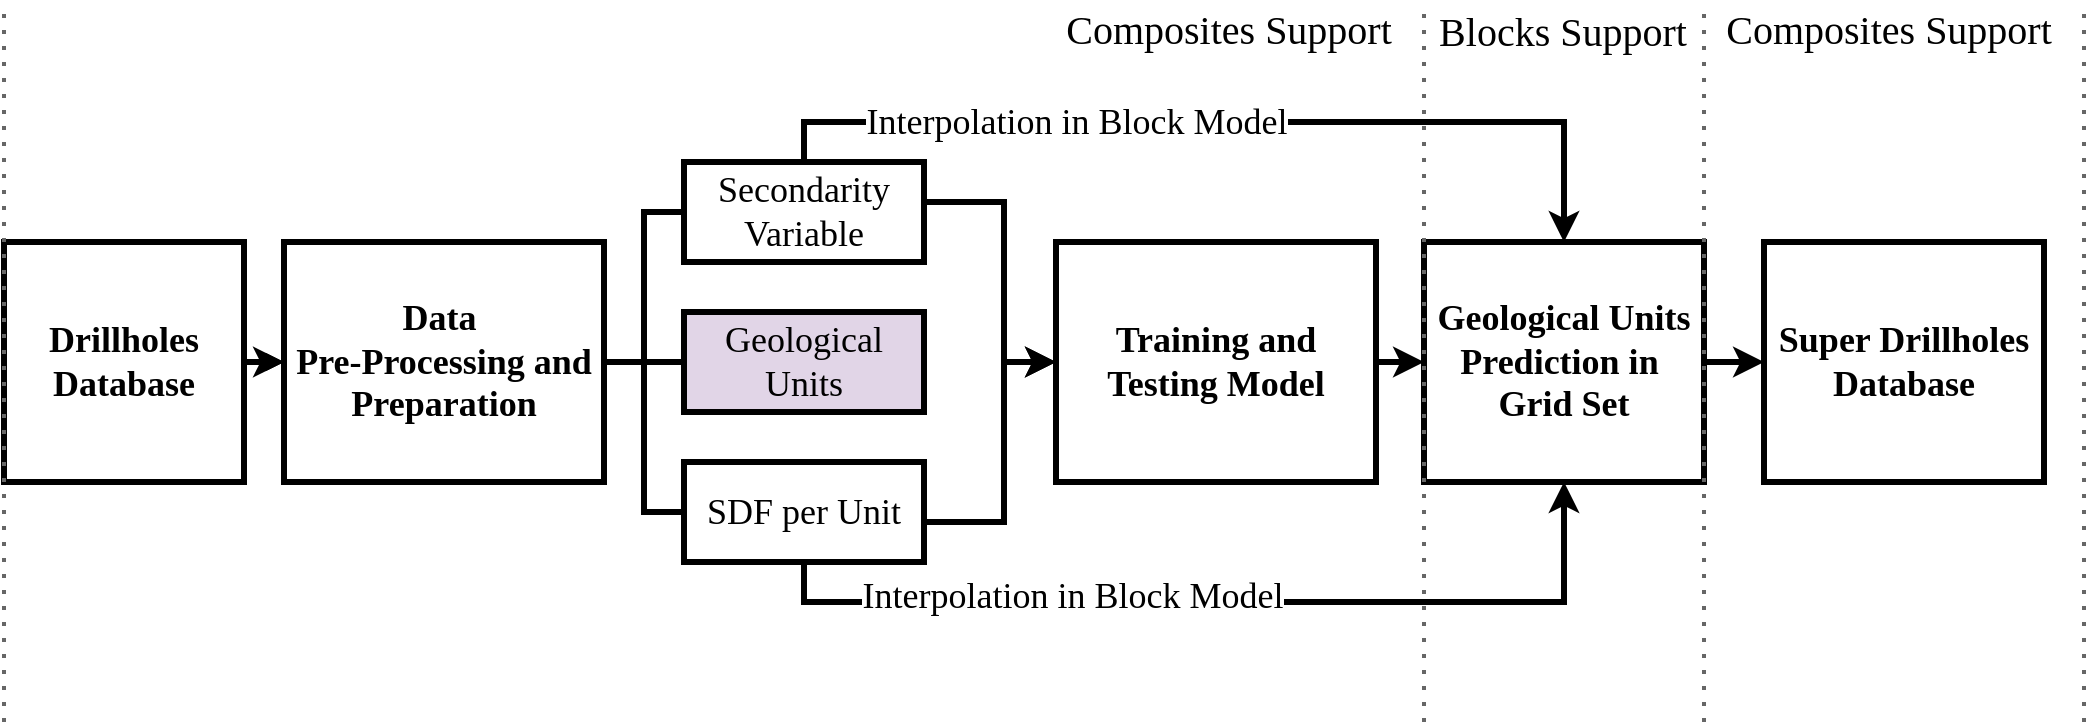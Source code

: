 <mxfile version="27.2.0">
  <diagram name="Página-1" id="S8U-x5zmdfpuhueGBNwN">
    <mxGraphModel dx="2015" dy="503" grid="1" gridSize="10" guides="1" tooltips="1" connect="1" arrows="1" fold="1" page="1" pageScale="1" pageWidth="1169" pageHeight="827" math="0" shadow="0">
      <root>
        <mxCell id="0" />
        <mxCell id="1" parent="0" />
        <mxCell id="-i16baqEdhxGcpIUMj6I-20" style="edgeStyle=orthogonalEdgeStyle;rounded=0;orthogonalLoop=1;jettySize=auto;html=1;exitX=1;exitY=0.5;exitDx=0;exitDy=0;entryX=0;entryY=0.5;entryDx=0;entryDy=0;strokeWidth=3;fontSize=18;fontFamily=Times New Roman;fontStyle=1" parent="1" source="-i16baqEdhxGcpIUMj6I-1" target="-i16baqEdhxGcpIUMj6I-16" edge="1">
          <mxGeometry relative="1" as="geometry" />
        </mxCell>
        <mxCell id="-i16baqEdhxGcpIUMj6I-79" value="" style="edgeStyle=orthogonalEdgeStyle;rounded=0;orthogonalLoop=1;jettySize=auto;html=1;fontFamily=Times New Roman;fontSize=18;fontStyle=1" parent="1" source="-i16baqEdhxGcpIUMj6I-1" target="-i16baqEdhxGcpIUMj6I-16" edge="1">
          <mxGeometry relative="1" as="geometry" />
        </mxCell>
        <mxCell id="-i16baqEdhxGcpIUMj6I-1" value="&lt;font&gt;Drillholes Database&lt;/font&gt;" style="rounded=0;whiteSpace=wrap;html=1;strokeWidth=3;fillStyle=auto;glass=0;shadow=0;fontFamily=Times New Roman;fontSize=18;fontStyle=1" parent="1" vertex="1">
          <mxGeometry y="200" width="120" height="120" as="geometry" />
        </mxCell>
        <mxCell id="-i16baqEdhxGcpIUMj6I-100" style="edgeStyle=orthogonalEdgeStyle;rounded=0;orthogonalLoop=1;jettySize=auto;html=1;exitX=1;exitY=0.5;exitDx=0;exitDy=0;entryX=0;entryY=0.5;entryDx=0;entryDy=0;endArrow=none;startFill=0;strokeWidth=3;fontFamily=Times New Roman;fontSize=18;fontStyle=1" parent="1" source="-i16baqEdhxGcpIUMj6I-16" target="-i16baqEdhxGcpIUMj6I-22" edge="1">
          <mxGeometry relative="1" as="geometry" />
        </mxCell>
        <mxCell id="-i16baqEdhxGcpIUMj6I-16" value="&lt;font&gt;Data&amp;nbsp;&lt;/font&gt;&lt;div&gt;&lt;font&gt;Pre-Processing and Preparation&lt;/font&gt;&lt;/div&gt;" style="rounded=0;whiteSpace=wrap;html=1;strokeWidth=3;fillStyle=auto;glass=0;shadow=0;fontFamily=Times New Roman;fontSize=18;fontStyle=1" parent="1" vertex="1">
          <mxGeometry x="140" y="200" width="160" height="120" as="geometry" />
        </mxCell>
        <mxCell id="-i16baqEdhxGcpIUMj6I-112" style="edgeStyle=orthogonalEdgeStyle;rounded=0;orthogonalLoop=1;jettySize=auto;html=1;exitX=1;exitY=0.5;exitDx=0;exitDy=0;entryX=0;entryY=0.5;entryDx=0;entryDy=0;strokeWidth=3;fontFamily=Times New Roman;fontSize=18;fontStyle=1" parent="1" source="-i16baqEdhxGcpIUMj6I-17" target="-i16baqEdhxGcpIUMj6I-71" edge="1">
          <mxGeometry relative="1" as="geometry" />
        </mxCell>
        <mxCell id="-i16baqEdhxGcpIUMj6I-17" value="&lt;font&gt;Training and Testing Model&lt;/font&gt;" style="rounded=0;whiteSpace=wrap;html=1;strokeWidth=3;fillStyle=auto;glass=0;shadow=0;fontFamily=Times New Roman;fontSize=18;fontStyle=1" parent="1" vertex="1">
          <mxGeometry x="526" y="200" width="160" height="120" as="geometry" />
        </mxCell>
        <mxCell id="-i16baqEdhxGcpIUMj6I-103" style="edgeStyle=orthogonalEdgeStyle;rounded=0;orthogonalLoop=1;jettySize=auto;html=1;exitX=1;exitY=0.5;exitDx=0;exitDy=0;endArrow=classic;startFill=0;strokeWidth=3;endFill=1;fontFamily=Times New Roman;fontSize=18;fontStyle=1" parent="1" source="-i16baqEdhxGcpIUMj6I-22" target="-i16baqEdhxGcpIUMj6I-17" edge="1">
          <mxGeometry relative="1" as="geometry">
            <Array as="points">
              <mxPoint x="500" y="180" />
              <mxPoint x="500" y="260" />
            </Array>
            <mxPoint x="420" y="180" as="sourcePoint" />
            <mxPoint x="520" y="260" as="targetPoint" />
          </mxGeometry>
        </mxCell>
        <mxCell id="-i16baqEdhxGcpIUMj6I-108" style="edgeStyle=orthogonalEdgeStyle;rounded=0;orthogonalLoop=1;jettySize=auto;html=1;exitX=0.5;exitY=0;exitDx=0;exitDy=0;entryX=0.5;entryY=0;entryDx=0;entryDy=0;fontFamily=Times New Roman;fontSize=18;fontStyle=1;strokeWidth=3;" parent="1" source="-i16baqEdhxGcpIUMj6I-22" target="-i16baqEdhxGcpIUMj6I-71" edge="1">
          <mxGeometry relative="1" as="geometry" />
        </mxCell>
        <mxCell id="-i16baqEdhxGcpIUMj6I-109" value="Interpolation in Block Model" style="edgeLabel;html=1;align=center;verticalAlign=middle;resizable=0;points=[];fontSize=18;fontFamily=Times New Roman;fontStyle=0" parent="-i16baqEdhxGcpIUMj6I-108" vertex="1" connectable="0">
          <mxGeometry x="-0.261" y="-5" relative="1" as="geometry">
            <mxPoint x="-14" y="-5" as="offset" />
          </mxGeometry>
        </mxCell>
        <mxCell id="-i16baqEdhxGcpIUMj6I-104" style="edgeStyle=orthogonalEdgeStyle;rounded=0;orthogonalLoop=1;jettySize=auto;html=1;exitX=1;exitY=0.5;exitDx=0;exitDy=0;entryX=0;entryY=0.5;entryDx=0;entryDy=0;endArrow=classic;startFill=0;strokeWidth=3;endFill=1;fontFamily=Times New Roman;fontSize=18;fontStyle=1" parent="1" source="-i16baqEdhxGcpIUMj6I-24" target="-i16baqEdhxGcpIUMj6I-17" edge="1">
          <mxGeometry relative="1" as="geometry">
            <Array as="points">
              <mxPoint x="500" y="340" />
              <mxPoint x="500" y="260" />
            </Array>
          </mxGeometry>
        </mxCell>
        <mxCell id="-i16baqEdhxGcpIUMj6I-106" style="edgeStyle=orthogonalEdgeStyle;rounded=0;orthogonalLoop=1;jettySize=auto;html=1;exitX=0.5;exitY=1;exitDx=0;exitDy=0;entryX=0.5;entryY=1;entryDx=0;entryDy=0;fontFamily=Times New Roman;fontSize=18;fontStyle=1;strokeWidth=3;" parent="1" source="-i16baqEdhxGcpIUMj6I-24" target="-i16baqEdhxGcpIUMj6I-71" edge="1">
          <mxGeometry relative="1" as="geometry" />
        </mxCell>
        <mxCell id="-i16baqEdhxGcpIUMj6I-107" value="&lt;font&gt;Interpolation in Block Model&lt;/font&gt;" style="edgeLabel;html=1;align=center;verticalAlign=middle;resizable=0;points=[];fontSize=18;fontFamily=Times New Roman;fontStyle=0" parent="-i16baqEdhxGcpIUMj6I-106" vertex="1" connectable="0">
          <mxGeometry x="0.208" y="3" relative="1" as="geometry">
            <mxPoint x="-124" as="offset" />
          </mxGeometry>
        </mxCell>
        <mxCell id="-i16baqEdhxGcpIUMj6I-26" value="Geological Units" style="rounded=0;whiteSpace=wrap;html=1;strokeWidth=3;fillStyle=auto;glass=0;shadow=0;fontFamily=Times New Roman;fontSize=18;fillColor=#e1d5e7;strokeColor=#000000;fontStyle=0" parent="1" vertex="1">
          <mxGeometry x="340" y="235" width="120" height="50" as="geometry" />
        </mxCell>
        <mxCell id="-i16baqEdhxGcpIUMj6I-34" style="edgeStyle=orthogonalEdgeStyle;rounded=0;orthogonalLoop=1;jettySize=auto;html=1;exitX=1;exitY=0.5;exitDx=0;exitDy=0;entryX=0;entryY=0.5;entryDx=0;entryDy=0;endArrow=none;startFill=0;strokeWidth=3;fontSize=18;fontFamily=Times New Roman;fontStyle=1" parent="1" source="-i16baqEdhxGcpIUMj6I-16" target="-i16baqEdhxGcpIUMj6I-26" edge="1">
          <mxGeometry relative="1" as="geometry">
            <mxPoint x="410" y="230" as="sourcePoint" />
            <mxPoint x="450" y="150" as="targetPoint" />
          </mxGeometry>
        </mxCell>
        <mxCell id="-i16baqEdhxGcpIUMj6I-114" style="edgeStyle=orthogonalEdgeStyle;rounded=0;orthogonalLoop=1;jettySize=auto;html=1;exitX=1;exitY=0.5;exitDx=0;exitDy=0;entryX=0;entryY=0.5;entryDx=0;entryDy=0;strokeWidth=3;" parent="1" source="-i16baqEdhxGcpIUMj6I-71" target="-i16baqEdhxGcpIUMj6I-113" edge="1">
          <mxGeometry relative="1" as="geometry" />
        </mxCell>
        <mxCell id="-i16baqEdhxGcpIUMj6I-71" value="&lt;font&gt;Geological Units&lt;/font&gt;&lt;div&gt;&lt;font&gt;Prediction in&amp;nbsp;&lt;/font&gt;&lt;/div&gt;&lt;div&gt;&lt;font&gt;Grid Set&lt;/font&gt;&lt;/div&gt;" style="rounded=0;whiteSpace=wrap;html=1;strokeWidth=3;fillStyle=auto;glass=0;shadow=0;fontFamily=Times New Roman;fontSize=18;fontStyle=1" parent="1" vertex="1">
          <mxGeometry x="710" y="200" width="140" height="120" as="geometry" />
        </mxCell>
        <mxCell id="-i16baqEdhxGcpIUMj6I-113" value="Super Drillholes&lt;div&gt;Database&lt;/div&gt;" style="rounded=0;whiteSpace=wrap;html=1;strokeWidth=3;fillStyle=auto;glass=0;shadow=0;fontFamily=Times New Roman;fontSize=18;fontStyle=1" parent="1" vertex="1">
          <mxGeometry x="880" y="200" width="140" height="120" as="geometry" />
        </mxCell>
        <mxCell id="HNBjI8xHRszEJ0xHAuVF-4" value="" style="endArrow=none;html=1;rounded=0;fontSize=18;strokeWidth=3;exitX=0;exitY=0.5;exitDx=0;exitDy=0;" parent="1" edge="1" source="-i16baqEdhxGcpIUMj6I-24">
          <mxGeometry width="50" height="50" relative="1" as="geometry">
            <mxPoint x="360" y="340" as="sourcePoint" />
            <mxPoint x="320" y="260" as="targetPoint" />
            <Array as="points">
              <mxPoint x="320" y="335" />
            </Array>
          </mxGeometry>
        </mxCell>
        <mxCell id="HNBjI8xHRszEJ0xHAuVF-5" value="" style="endArrow=none;html=1;rounded=0;fontSize=18;strokeWidth=3;exitX=0;exitY=0.5;exitDx=0;exitDy=0;" parent="1" source="-i16baqEdhxGcpIUMj6I-24" edge="1">
          <mxGeometry width="50" height="50" relative="1" as="geometry">
            <mxPoint x="350" y="400" as="sourcePoint" />
            <mxPoint x="360" y="340" as="targetPoint" />
          </mxGeometry>
        </mxCell>
        <mxCell id="HNBjI8xHRszEJ0xHAuVF-6" value="" style="endArrow=none;dashed=1;html=1;dashPattern=1 3;strokeWidth=2;rounded=0;fillColor=#f5f5f5;strokeColor=#666666;" parent="1" edge="1">
          <mxGeometry width="50" height="50" relative="1" as="geometry">
            <mxPoint x="710" y="440" as="sourcePoint" />
            <mxPoint x="710" y="80" as="targetPoint" />
          </mxGeometry>
        </mxCell>
        <mxCell id="HNBjI8xHRszEJ0xHAuVF-7" value="Composites Support" style="edgeLabel;html=1;align=center;verticalAlign=middle;resizable=0;points=[];fontSize=20;fontFamily=Times New Roman;fontStyle=0" parent="1" vertex="1" connectable="0">
          <mxGeometry x="630" y="110" as="geometry">
            <mxPoint x="-18" y="-17" as="offset" />
          </mxGeometry>
        </mxCell>
        <mxCell id="HNBjI8xHRszEJ0xHAuVF-8" value="Blocks Support" style="edgeLabel;html=1;align=center;verticalAlign=middle;resizable=0;points=[];fontSize=20;fontFamily=Times New Roman;fontStyle=0" parent="1" vertex="1" connectable="0">
          <mxGeometry x="433" y="108" as="geometry">
            <mxPoint x="346" y="-14" as="offset" />
          </mxGeometry>
        </mxCell>
        <mxCell id="pDNgXzIJpw0wBYkc5iGU-1" value="" style="endArrow=none;html=1;rounded=0;fontSize=18;strokeWidth=3;" edge="1" parent="1" target="-i16baqEdhxGcpIUMj6I-24">
          <mxGeometry width="50" height="50" relative="1" as="geometry">
            <mxPoint x="360" y="340" as="sourcePoint" />
            <mxPoint x="360" y="260" as="targetPoint" />
          </mxGeometry>
        </mxCell>
        <mxCell id="-i16baqEdhxGcpIUMj6I-24" value="&lt;font&gt;SDF per Unit&lt;/font&gt;" style="rounded=0;whiteSpace=wrap;html=1;strokeWidth=3;fillStyle=auto;glass=0;shadow=0;fontFamily=Times New Roman;fontSize=18;fontStyle=0" parent="1" vertex="1">
          <mxGeometry x="340" y="310" width="120" height="50" as="geometry" />
        </mxCell>
        <mxCell id="pDNgXzIJpw0wBYkc5iGU-2" value="" style="edgeStyle=orthogonalEdgeStyle;rounded=0;orthogonalLoop=1;jettySize=auto;html=1;exitX=1;exitY=0.5;exitDx=0;exitDy=0;endArrow=classic;startFill=0;strokeWidth=3;endFill=1;fontFamily=Times New Roman;fontSize=18;fontStyle=1" edge="1" parent="1" target="-i16baqEdhxGcpIUMj6I-22">
          <mxGeometry relative="1" as="geometry">
            <Array as="points" />
            <mxPoint x="420" y="180" as="sourcePoint" />
            <mxPoint x="526" y="260" as="targetPoint" />
          </mxGeometry>
        </mxCell>
        <mxCell id="-i16baqEdhxGcpIUMj6I-22" value="Secondarity Variable" style="rounded=0;whiteSpace=wrap;html=1;strokeWidth=3;fillStyle=auto;glass=0;shadow=0;fontFamily=Times New Roman;fontSize=18;fontStyle=0" parent="1" vertex="1">
          <mxGeometry x="340" y="160" width="120" height="50" as="geometry" />
        </mxCell>
        <mxCell id="pDNgXzIJpw0wBYkc5iGU-3" value="" style="endArrow=none;dashed=1;html=1;dashPattern=1 3;strokeWidth=2;rounded=0;fillColor=#f5f5f5;strokeColor=#666666;" edge="1" parent="1">
          <mxGeometry width="50" height="50" relative="1" as="geometry">
            <mxPoint x="850" y="440" as="sourcePoint" />
            <mxPoint x="850" y="80" as="targetPoint" />
          </mxGeometry>
        </mxCell>
        <mxCell id="pDNgXzIJpw0wBYkc5iGU-4" value="Composites Support" style="edgeLabel;html=1;align=center;verticalAlign=middle;resizable=0;points=[];fontSize=20;fontFamily=Times New Roman;fontStyle=0" vertex="1" connectable="0" parent="1">
          <mxGeometry x="960" y="110" as="geometry">
            <mxPoint x="-18" y="-17" as="offset" />
          </mxGeometry>
        </mxCell>
        <mxCell id="pDNgXzIJpw0wBYkc5iGU-5" value="" style="endArrow=none;dashed=1;html=1;dashPattern=1 3;strokeWidth=2;rounded=0;fillColor=#f5f5f5;strokeColor=#666666;" edge="1" parent="1">
          <mxGeometry width="50" height="50" relative="1" as="geometry">
            <mxPoint x="1040" y="440" as="sourcePoint" />
            <mxPoint x="1040" y="80" as="targetPoint" />
          </mxGeometry>
        </mxCell>
        <mxCell id="pDNgXzIJpw0wBYkc5iGU-6" value="" style="endArrow=none;dashed=1;html=1;dashPattern=1 3;strokeWidth=2;rounded=0;fillColor=#f5f5f5;strokeColor=#666666;" edge="1" parent="1">
          <mxGeometry width="50" height="50" relative="1" as="geometry">
            <mxPoint y="440" as="sourcePoint" />
            <mxPoint y="80" as="targetPoint" />
          </mxGeometry>
        </mxCell>
      </root>
    </mxGraphModel>
  </diagram>
</mxfile>

